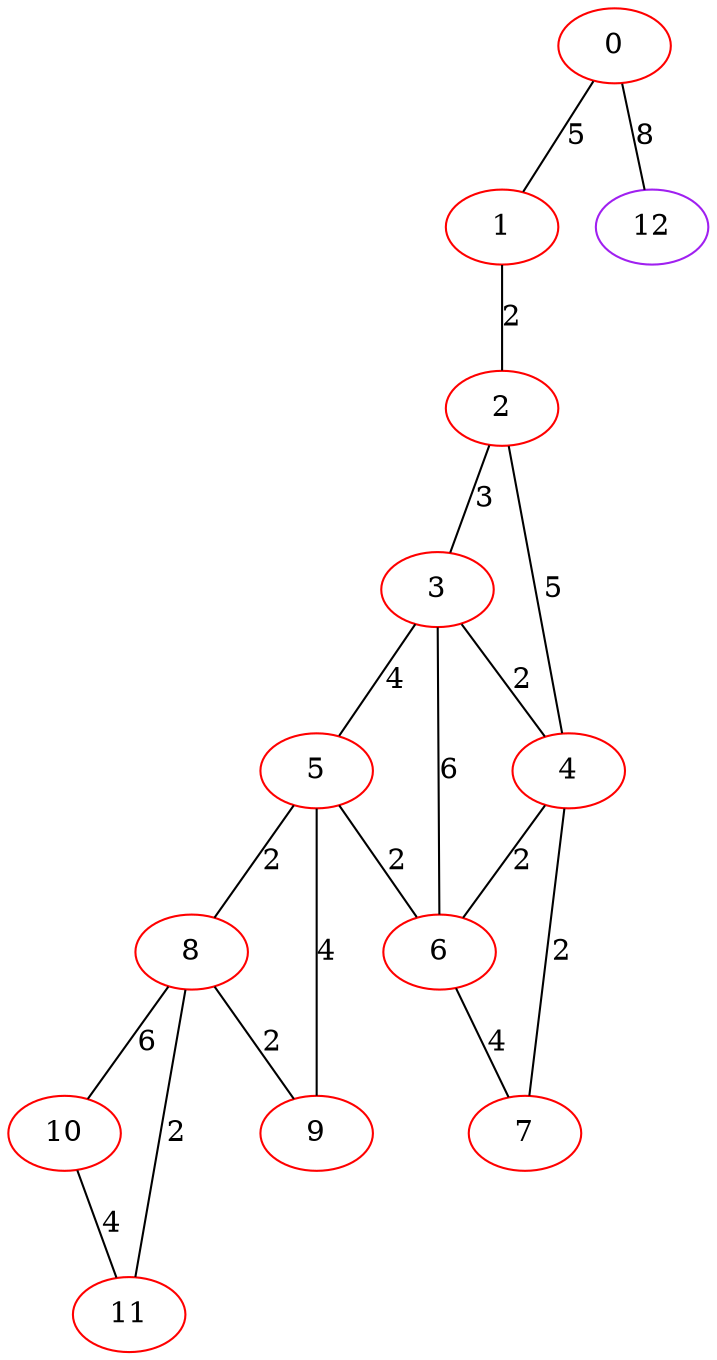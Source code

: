 graph "" {
0 [color=red, weight=1];
1 [color=red, weight=1];
2 [color=red, weight=1];
3 [color=red, weight=1];
4 [color=red, weight=1];
5 [color=red, weight=1];
6 [color=red, weight=1];
7 [color=red, weight=1];
8 [color=red, weight=1];
9 [color=red, weight=1];
10 [color=red, weight=1];
11 [color=red, weight=1];
12 [color=purple, weight=4];
0 -- 1  [key=0, label=5];
0 -- 12  [key=0, label=8];
1 -- 2  [key=0, label=2];
2 -- 3  [key=0, label=3];
2 -- 4  [key=0, label=5];
3 -- 4  [key=0, label=2];
3 -- 5  [key=0, label=4];
3 -- 6  [key=0, label=6];
4 -- 6  [key=0, label=2];
4 -- 7  [key=0, label=2];
5 -- 8  [key=0, label=2];
5 -- 9  [key=0, label=4];
5 -- 6  [key=0, label=2];
6 -- 7  [key=0, label=4];
8 -- 9  [key=0, label=2];
8 -- 10  [key=0, label=6];
8 -- 11  [key=0, label=2];
10 -- 11  [key=0, label=4];
}

